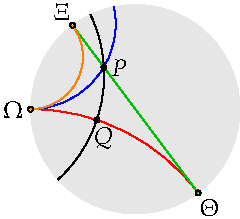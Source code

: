 settings.tex="pdflatex";

texpreamble("\usepackage{amsmath}
\usepackage{amsthm,amssymb}
\usepackage{mathpazo}
\usepackage[svgnames]{xcolor}
");
import graph;

size(120);

path c=unitcircle;

pair cent(pair p, pair q){
	real A[][]={{2p.x,2p.y},{2q.x,2q.y}};
	real[] b={p.x^2+p.y^2+1,q.x^2+q.y^2+1};
	real[] c=solve(A,b);
	return (c[0],c[1]);
	}

real rad(pair p, pair q){
	real l=dot(cent(p,q),cent(p,q));
	return sqrt(l-1);
	}

void circ(pair p, pair q, pen pen=black){
	real paral=p.x*q.y-p.y*q.x;
	if(paral==0){draw(p--q,pen);}
	else{
	draw(arc(cent(p,q),rad(p,q),min(degrees(p-cent(p,q)),degrees(q-cent(p,q))),max(degrees(p-cent(p,q)),degrees(q-cent(p,q)))),pen);
	}
	}
	
void extcirc(pair p, pair q, pen pen){
	real paral=p.x*q.y-p.y*q.x;
	if(paral==0){draw(unit(p)--(-unit(p)),pen); draw(unit(q)--(-unit(q)),pen);}
	else{
	picture pic;
	draw(pic,shift(cent(p,q))*scale(rad(p,q))*unitcircle,pen);
	clip(pic,unitcircle);
	add(pic);
	}
	}
	
void perpp(pair p, pair cc,pen pen=black){
	real dett=p.x*cc.y-p.y*cc.x;
	real A[][]={{2p.x,2p.y},{cc.x,cc.y}};
	real[] b={p.x^2+p.y^2+1,1};
	real[] I=solve(A,b);
	//dot((I[0],I[1]));
	path pp=shift((I[0],I[1]))*scale(sqrt(I[0]^2+I[1]^2-1))*unitcircle;
	pair[] PP=intersectionpoints(pp,shift(cc)*scale(sqrt(cc.x^2+cc.y^2-1))*unitcircle);
	//draw(pp,dashed);
	circ(p,PP[1],pen);
	dot("$Q$",PP[1],E);
	pair Ed=unit(cent(p,PP[1])-PP[1]);
	pair Edd=rotate(90,(0,0))*Ed;
	draw(PP[1]--PP[1]+0.07Ed--PP[1]+0.07Ed+0.07Edd--PP[1]+0.07Edd);
	}

void hcirc(pair Q, real Ed, pen pen=black){
	pair mip=midpoint(Q--dir(Ed));
	real ang=degrees(dir(Ed)-Q);
	path p=mip-100dir(ang+90)--mip+100dir(ang+90);
	path q=dir(Ed)-100dir(Ed+90)--dir(Ed)+100dir(Ed+90);
	pair I=intersectionpoint(p,q);
	real r=arclength(I--dir(Ed));
	draw(shift(I)*scale(r)*unitcircle,pen);
	}
	
fill(unitcircle,0.2grey+0.8white);

pair P=(-3/10,4/10);
pair R=(-1,0);
pair SS=(3/5,-4/5);
pair TT=-SS;

circ(R,SS,red);
extcirc(R,P,blue);
extcirc(P,SS,heavygreen);
extcirc(R,-SS,orange);

clip(c);
dot("$P$",P,E);
dot("$\Omega$",R,W,NoFill);
dot("$\Theta$",SS,SS,NoFill);
dot("$\Xi$",-SS,-SS,NoFill);

real l=-29+2*sqrt(117);
pair PPP=(93l/1865,26l/1865);

dot("$Q$",PPP,dir(-70));

extcirc(PPP,P,black);

write(PPP.x);
write(PPP.y);
write(acosh(1+2((PPP.x-P.x)^2+(PPP.y-P.y)^2)/((1-(PPP.x^2+PPP.y^2))*(1-(P.x^2+P.y^2)))));

//perpp(P,(-1,-2));